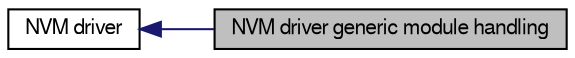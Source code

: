 digraph structs
{
  edge [fontname="FreeSans",fontsize="10",labelfontname="FreeSans",labelfontsize="10"];
  node [fontname="FreeSans",fontsize="10",shape=record];
  rankdir=LR;
  Node0 [label="NVM driver generic module handling",height=0.2,width=0.4,color="black", fillcolor="grey75", style="filled" fontcolor="black"];
  Node1 [label="NVM driver",height=0.2,width=0.4,color="black", fillcolor="white", style="filled",URL="$group__nvm__group.html",tooltip="Low-level driver implementation for the AVR XMEGA Non Volatile Memory Controller..."];
  Node1->Node0 [shape=plaintext, color="midnightblue", dir="back", style="solid"];
}
